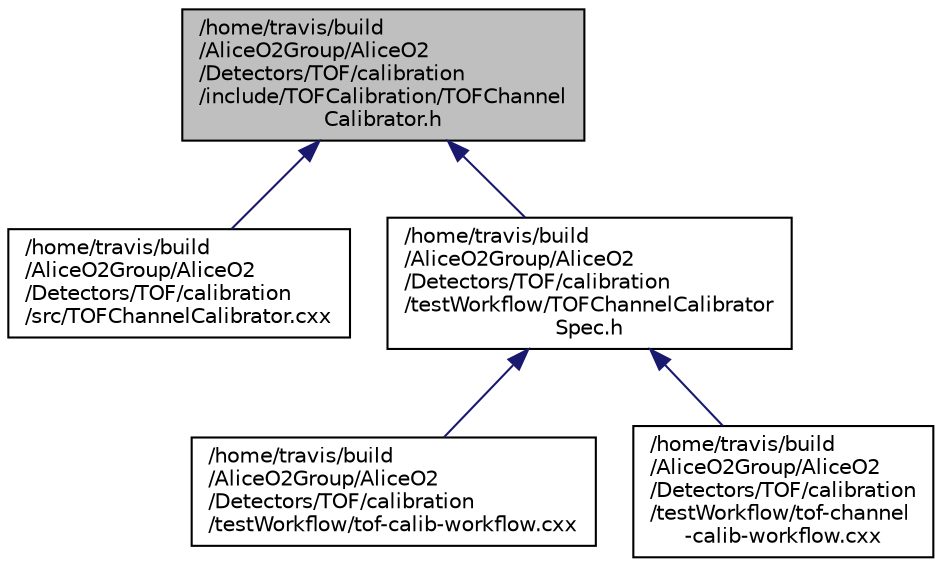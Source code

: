 digraph "/home/travis/build/AliceO2Group/AliceO2/Detectors/TOF/calibration/include/TOFCalibration/TOFChannelCalibrator.h"
{
 // INTERACTIVE_SVG=YES
  bgcolor="transparent";
  edge [fontname="Helvetica",fontsize="10",labelfontname="Helvetica",labelfontsize="10"];
  node [fontname="Helvetica",fontsize="10",shape=record];
  Node58 [label="/home/travis/build\l/AliceO2Group/AliceO2\l/Detectors/TOF/calibration\l/include/TOFCalibration/TOFChannel\lCalibrator.h",height=0.2,width=0.4,color="black", fillcolor="grey75", style="filled", fontcolor="black"];
  Node58 -> Node59 [dir="back",color="midnightblue",fontsize="10",style="solid",fontname="Helvetica"];
  Node59 [label="/home/travis/build\l/AliceO2Group/AliceO2\l/Detectors/TOF/calibration\l/src/TOFChannelCalibrator.cxx",height=0.2,width=0.4,color="black",URL="$d9/dff/TOFChannelCalibrator_8cxx.html"];
  Node58 -> Node60 [dir="back",color="midnightblue",fontsize="10",style="solid",fontname="Helvetica"];
  Node60 [label="/home/travis/build\l/AliceO2Group/AliceO2\l/Detectors/TOF/calibration\l/testWorkflow/TOFChannelCalibrator\lSpec.h",height=0.2,width=0.4,color="black",URL="$df/de3/TOFChannelCalibratorSpec_8h.html",tooltip="Device to calibrate TOF channles (offsets) "];
  Node60 -> Node61 [dir="back",color="midnightblue",fontsize="10",style="solid",fontname="Helvetica"];
  Node61 [label="/home/travis/build\l/AliceO2Group/AliceO2\l/Detectors/TOF/calibration\l/testWorkflow/tof-calib-workflow.cxx",height=0.2,width=0.4,color="black",URL="$dc/da8/tof-calib-workflow_8cxx.html"];
  Node60 -> Node62 [dir="back",color="midnightblue",fontsize="10",style="solid",fontname="Helvetica"];
  Node62 [label="/home/travis/build\l/AliceO2Group/AliceO2\l/Detectors/TOF/calibration\l/testWorkflow/tof-channel\l-calib-workflow.cxx",height=0.2,width=0.4,color="black",URL="$db/d97/tof-channel-calib-workflow_8cxx.html"];
}
